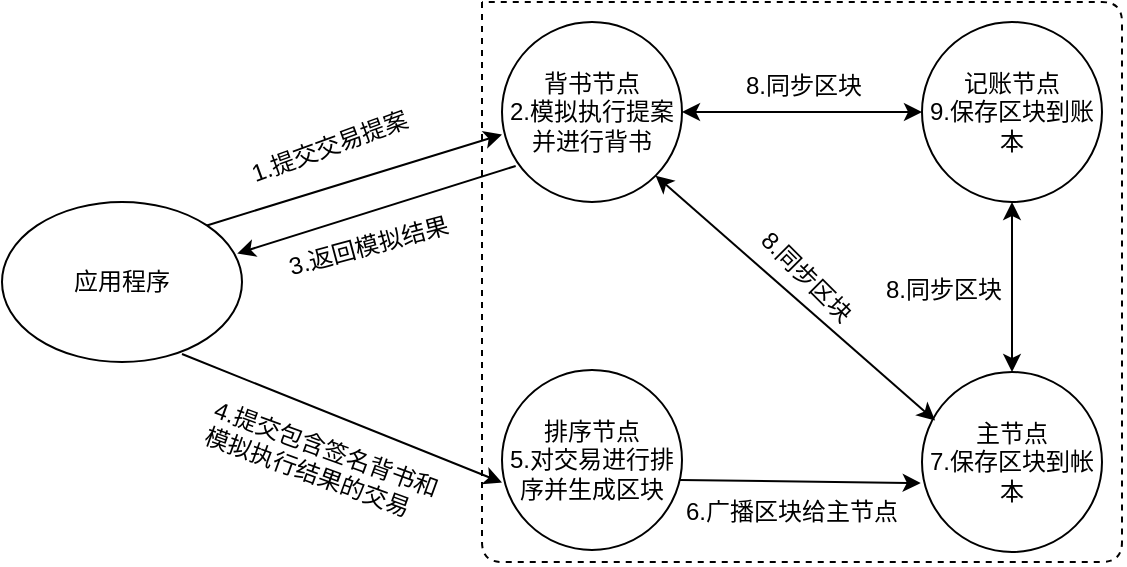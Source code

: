 <mxfile version="10.9.3" type="github"><diagram id="D6r3SCMNELUV22Vq_2G6" name="第 1 页"><mxGraphModel dx="435" dy="339" grid="1" gridSize="10" guides="1" tooltips="1" connect="1" arrows="1" fold="1" page="1" pageScale="1" pageWidth="3300" pageHeight="4681" math="0" shadow="0"><root><mxCell id="0"/><mxCell id="1" parent="0"/><mxCell id="aHtYeOLdNIZRVKeidTgC-85" value="背书节点&lt;br&gt;2.模拟执行提案并进行背书" style="ellipse;whiteSpace=wrap;html=1;aspect=fixed;" vertex="1" parent="1"><mxGeometry x="470" y="240" width="90" height="90" as="geometry"/></mxCell><mxCell id="aHtYeOLdNIZRVKeidTgC-86" value="记账节点&lt;br&gt;9.保存区块到账本" style="ellipse;whiteSpace=wrap;html=1;aspect=fixed;" vertex="1" parent="1"><mxGeometry x="680" y="240" width="90" height="90" as="geometry"/></mxCell><mxCell id="aHtYeOLdNIZRVKeidTgC-87" value="排序节点&lt;br&gt;5.对交易进行排序并生成区块" style="ellipse;whiteSpace=wrap;html=1;aspect=fixed;" vertex="1" parent="1"><mxGeometry x="470" y="414" width="90" height="90" as="geometry"/></mxCell><mxCell id="aHtYeOLdNIZRVKeidTgC-88" value="主节点&lt;br&gt;7.保存区块到帐本" style="ellipse;whiteSpace=wrap;html=1;aspect=fixed;" vertex="1" parent="1"><mxGeometry x="680" y="415" width="90" height="90" as="geometry"/></mxCell><mxCell id="aHtYeOLdNIZRVKeidTgC-89" value="" style="endArrow=none;dashed=1;html=1;" edge="1" parent="1"><mxGeometry width="50" height="50" relative="1" as="geometry"><mxPoint x="460" y="230" as="sourcePoint"/><mxPoint x="460" y="230" as="targetPoint"/><Array as="points"><mxPoint x="460" y="510"/><mxPoint x="780" y="510"/><mxPoint x="780" y="370"/><mxPoint x="780" y="230"/></Array></mxGeometry></mxCell><mxCell id="aHtYeOLdNIZRVKeidTgC-90" value="应用程序" style="ellipse;whiteSpace=wrap;html=1;fillColor=#FFFFFF;" vertex="1" parent="1"><mxGeometry x="220" y="330" width="120" height="80" as="geometry"/></mxCell><mxCell id="aHtYeOLdNIZRVKeidTgC-91" value="" style="endArrow=classic;html=1;exitX=1;exitY=0;exitDx=0;exitDy=0;entryX=0;entryY=0.625;entryDx=0;entryDy=0;entryPerimeter=0;" edge="1" parent="1" source="aHtYeOLdNIZRVKeidTgC-90" target="aHtYeOLdNIZRVKeidTgC-85"><mxGeometry width="50" height="50" relative="1" as="geometry"><mxPoint x="360" y="345" as="sourcePoint"/><mxPoint x="420" y="300" as="targetPoint"/></mxGeometry></mxCell><mxCell id="aHtYeOLdNIZRVKeidTgC-92" value="" style="endArrow=classic;html=1;entryX=0;entryY=0.625;entryDx=0;entryDy=0;entryPerimeter=0;exitX=0.75;exitY=0.95;exitDx=0;exitDy=0;exitPerimeter=0;" edge="1" parent="1" source="aHtYeOLdNIZRVKeidTgC-90" target="aHtYeOLdNIZRVKeidTgC-87"><mxGeometry width="50" height="50" relative="1" as="geometry"><mxPoint x="318" y="406" as="sourcePoint"/><mxPoint x="408" y="439" as="targetPoint"/></mxGeometry></mxCell><mxCell id="aHtYeOLdNIZRVKeidTgC-93" value="" style="endArrow=classic;html=1;entryX=-0.007;entryY=0.617;entryDx=0;entryDy=0;entryPerimeter=0;" edge="1" parent="1" target="aHtYeOLdNIZRVKeidTgC-88"><mxGeometry width="50" height="50" relative="1" as="geometry"><mxPoint x="559" y="469" as="sourcePoint"/><mxPoint x="689" y="434" as="targetPoint"/></mxGeometry></mxCell><mxCell id="aHtYeOLdNIZRVKeidTgC-94" value="" style="endArrow=classic;startArrow=classic;html=1;entryX=0.5;entryY=1;entryDx=0;entryDy=0;exitX=0.5;exitY=0;exitDx=0;exitDy=0;" edge="1" parent="1" source="aHtYeOLdNIZRVKeidTgC-88" target="aHtYeOLdNIZRVKeidTgC-86"><mxGeometry width="50" height="50" relative="1" as="geometry"><mxPoint x="710" y="395" as="sourcePoint"/><mxPoint x="760" y="345" as="targetPoint"/></mxGeometry></mxCell><mxCell id="aHtYeOLdNIZRVKeidTgC-95" value="" style="endArrow=classic;startArrow=classic;html=1;entryX=0;entryY=0.5;entryDx=0;entryDy=0;exitX=1;exitY=0.5;exitDx=0;exitDy=0;" edge="1" parent="1" source="aHtYeOLdNIZRVKeidTgC-85" target="aHtYeOLdNIZRVKeidTgC-86"><mxGeometry width="50" height="50" relative="1" as="geometry"><mxPoint x="585" y="305" as="sourcePoint"/><mxPoint x="635" y="255" as="targetPoint"/></mxGeometry></mxCell><mxCell id="aHtYeOLdNIZRVKeidTgC-96" value="" style="endArrow=classic;startArrow=classic;html=1;entryX=0.073;entryY=0.27;entryDx=0;entryDy=0;entryPerimeter=0;exitX=1;exitY=1;exitDx=0;exitDy=0;" edge="1" parent="1" source="aHtYeOLdNIZRVKeidTgC-85" target="aHtYeOLdNIZRVKeidTgC-88"><mxGeometry width="50" height="50" relative="1" as="geometry"><mxPoint x="585" y="390" as="sourcePoint"/><mxPoint x="635" y="340" as="targetPoint"/></mxGeometry></mxCell><mxCell id="aHtYeOLdNIZRVKeidTgC-97" value="" style="endArrow=classic;html=1;entryX=0.98;entryY=0.322;entryDx=0;entryDy=0;entryPerimeter=0;exitX=0.076;exitY=0.8;exitDx=0;exitDy=0;exitPerimeter=0;" edge="1" parent="1" source="aHtYeOLdNIZRVKeidTgC-85" target="aHtYeOLdNIZRVKeidTgC-90"><mxGeometry width="50" height="50" relative="1" as="geometry"><mxPoint x="480" y="310" as="sourcePoint"/><mxPoint x="140" y="530" as="targetPoint"/></mxGeometry></mxCell><mxCell id="aHtYeOLdNIZRVKeidTgC-98" value="1.提交交易提案" style="text;html=1;resizable=0;points=[];autosize=1;align=left;verticalAlign=top;spacingTop=-4;rotation=-20;" vertex="1" parent="1"><mxGeometry x="340" y="290" width="100" height="20" as="geometry"/></mxCell><mxCell id="aHtYeOLdNIZRVKeidTgC-99" value="3.返回模拟结果" style="text;html=1;resizable=0;points=[];autosize=1;align=left;verticalAlign=top;spacingTop=-4;rotation=-15;" vertex="1" parent="1"><mxGeometry x="360" y="340" width="100" height="20" as="geometry"/></mxCell><mxCell id="aHtYeOLdNIZRVKeidTgC-100" value="4.提交包含签名背书和&lt;br&gt;模拟执行结果的交易" style="text;html=1;resizable=0;points=[];autosize=1;align=left;verticalAlign=top;spacingTop=-4;rotation=20;" vertex="1" parent="1"><mxGeometry x="319" y="445" width="130" height="30" as="geometry"/></mxCell><mxCell id="aHtYeOLdNIZRVKeidTgC-101" value="6.广播区块给主节点" style="text;html=1;resizable=0;points=[];autosize=1;align=left;verticalAlign=top;spacingTop=-4;" vertex="1" parent="1"><mxGeometry x="560" y="475" width="120" height="20" as="geometry"/></mxCell><mxCell id="aHtYeOLdNIZRVKeidTgC-102" value="8.同步区块" style="text;html=1;resizable=0;points=[];autosize=1;align=left;verticalAlign=top;spacingTop=-4;rotation=45;" vertex="1" parent="1"><mxGeometry x="590" y="360" width="70" height="20" as="geometry"/></mxCell><mxCell id="aHtYeOLdNIZRVKeidTgC-103" value="8.同步区块" style="text;html=1;" vertex="1" parent="1"><mxGeometry x="660" y="360" width="80" height="30" as="geometry"/></mxCell><mxCell id="aHtYeOLdNIZRVKeidTgC-104" value="8.同步区块" style="text;html=1;" vertex="1" parent="1"><mxGeometry x="590" y="258" width="80" height="30" as="geometry"/></mxCell></root></mxGraphModel></diagram></mxfile>